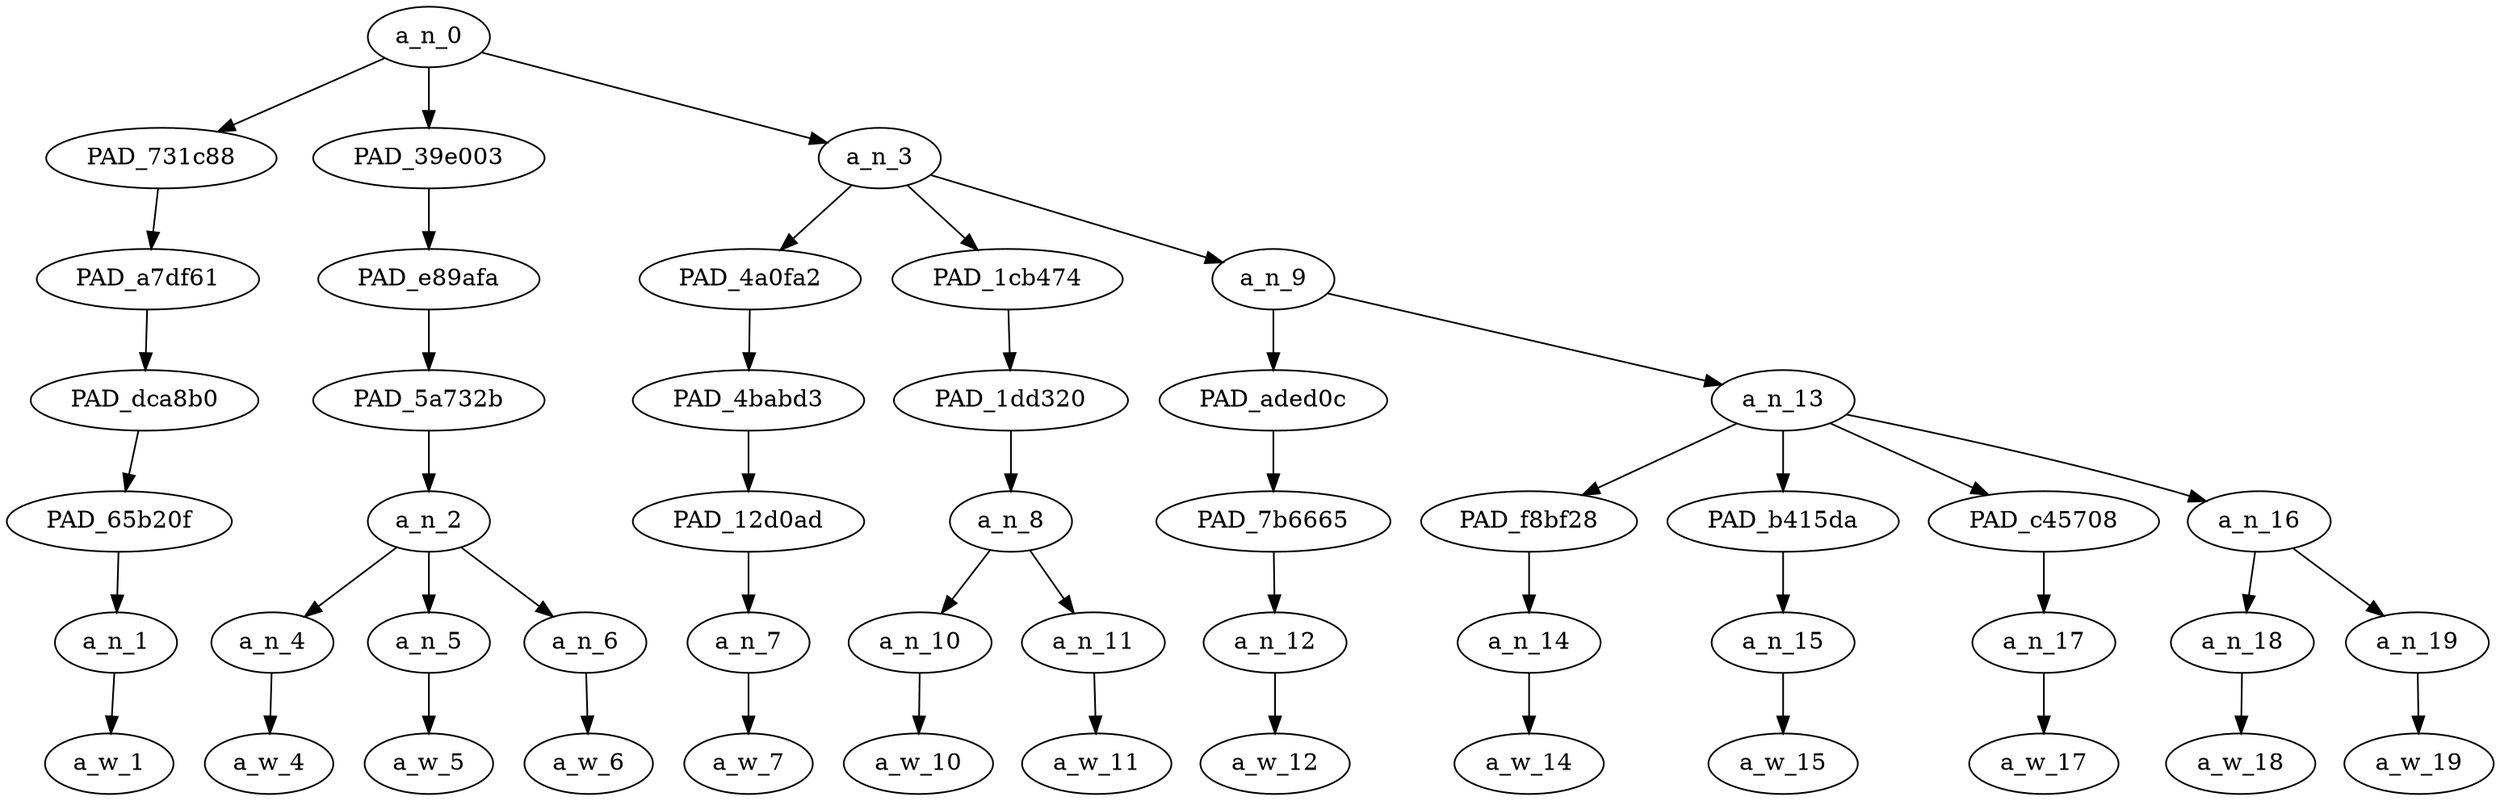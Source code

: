 strict digraph "" {
	a_n_0	[div_dir=1,
		index=0,
		level=6,
		pos="2.6597222222222223,6!",
		text_span="[0, 1, 2, 3, 4, 5, 6, 7, 8, 9, 10, 11, 12]",
		value=1.00000000];
	PAD_731c88	[div_dir=1,
		index=0,
		level=5,
		pos="0.0,5!",
		text_span="[0]",
		value=0.06531300];
	a_n_0 -> PAD_731c88;
	PAD_39e003	[div_dir=1,
		index=1,
		level=5,
		pos="2.0,5!",
		text_span="[1, 2, 3]",
		value=0.18319430];
	a_n_0 -> PAD_39e003;
	a_n_3	[div_dir=1,
		index=2,
		level=5,
		pos="5.979166666666667,5!",
		text_span="[4, 5, 6, 7, 8, 9, 10, 11, 12]",
		value=0.75021388];
	a_n_0 -> a_n_3;
	PAD_a7df61	[div_dir=1,
		index=0,
		level=4,
		pos="0.0,4!",
		text_span="[0]",
		value=0.06531300];
	PAD_731c88 -> PAD_a7df61;
	PAD_dca8b0	[div_dir=1,
		index=0,
		level=3,
		pos="0.0,3!",
		text_span="[0]",
		value=0.06531300];
	PAD_a7df61 -> PAD_dca8b0;
	PAD_65b20f	[div_dir=1,
		index=0,
		level=2,
		pos="0.0,2!",
		text_span="[0]",
		value=0.06531300];
	PAD_dca8b0 -> PAD_65b20f;
	a_n_1	[div_dir=1,
		index=0,
		level=1,
		pos="0.0,1!",
		text_span="[0]",
		value=0.06531300];
	PAD_65b20f -> a_n_1;
	a_w_1	[div_dir=0,
		index=0,
		level=0,
		pos="0,0!",
		text_span="[0]",
		value=ok];
	a_n_1 -> a_w_1;
	PAD_e89afa	[div_dir=1,
		index=1,
		level=4,
		pos="2.0,4!",
		text_span="[1, 2, 3]",
		value=0.18319430];
	PAD_39e003 -> PAD_e89afa;
	PAD_5a732b	[div_dir=1,
		index=1,
		level=3,
		pos="2.0,3!",
		text_span="[1, 2, 3]",
		value=0.18319430];
	PAD_e89afa -> PAD_5a732b;
	a_n_2	[div_dir=1,
		index=1,
		level=2,
		pos="2.0,2!",
		text_span="[1, 2, 3]",
		value=0.18319430];
	PAD_5a732b -> a_n_2;
	a_n_4	[div_dir=-1,
		index=1,
		level=1,
		pos="1.0,1!",
		text_span="[1]",
		value=0.03952874];
	a_n_2 -> a_n_4;
	a_n_5	[div_dir=1,
		index=2,
		level=1,
		pos="2.0,1!",
		text_span="[2]",
		value=0.07391241];
	a_n_2 -> a_n_5;
	a_n_6	[div_dir=-1,
		index=3,
		level=1,
		pos="3.0,1!",
		text_span="[3]",
		value=0.06970621];
	a_n_2 -> a_n_6;
	a_w_4	[div_dir=0,
		index=1,
		level=0,
		pos="1,0!",
		text_span="[1]",
		value=there];
	a_n_4 -> a_w_4;
	a_w_5	[div_dir=0,
		index=2,
		level=0,
		pos="2,0!",
		text_span="[2]",
		value=white];
	a_n_5 -> a_w_5;
	a_w_6	[div_dir=0,
		index=3,
		level=0,
		pos="3,0!",
		text_span="[3]",
		value=knight];
	a_n_6 -> a_w_6;
	PAD_4a0fa2	[div_dir=1,
		index=2,
		level=4,
		pos="4.0,4!",
		text_span="[4]",
		value=0.03308201];
	a_n_3 -> PAD_4a0fa2;
	PAD_1cb474	[div_dir=1,
		index=3,
		level=4,
		pos="5.5,4!",
		text_span="[5, 6]",
		value=0.07625754];
	a_n_3 -> PAD_1cb474;
	a_n_9	[div_dir=1,
		index=4,
		level=4,
		pos="8.4375,4!",
		text_span="[7, 8, 9, 10, 11, 12]",
		value=0.63959029];
	a_n_3 -> a_n_9;
	PAD_4babd3	[div_dir=1,
		index=2,
		level=3,
		pos="4.0,3!",
		text_span="[4]",
		value=0.03308201];
	PAD_4a0fa2 -> PAD_4babd3;
	PAD_12d0ad	[div_dir=1,
		index=2,
		level=2,
		pos="4.0,2!",
		text_span="[4]",
		value=0.03308201];
	PAD_4babd3 -> PAD_12d0ad;
	a_n_7	[div_dir=1,
		index=4,
		level=1,
		pos="4.0,1!",
		text_span="[4]",
		value=0.03308201];
	PAD_12d0ad -> a_n_7;
	a_w_7	[div_dir=0,
		index=4,
		level=0,
		pos="4,0!",
		text_span="[4]",
		value=are];
	a_n_7 -> a_w_7;
	PAD_1dd320	[div_dir=1,
		index=3,
		level=3,
		pos="5.5,3!",
		text_span="[5, 6]",
		value=0.07625754];
	PAD_1cb474 -> PAD_1dd320;
	a_n_8	[div_dir=1,
		index=3,
		level=2,
		pos="5.5,2!",
		text_span="[5, 6]",
		value=0.07625754];
	PAD_1dd320 -> a_n_8;
	a_n_10	[div_dir=1,
		index=5,
		level=1,
		pos="5.0,1!",
		text_span="[5]",
		value=0.03592538];
	a_n_8 -> a_n_10;
	a_n_11	[div_dir=-1,
		index=6,
		level=1,
		pos="6.0,1!",
		text_span="[6]",
		value=0.04029072];
	a_n_8 -> a_n_11;
	a_w_10	[div_dir=0,
		index=5,
		level=0,
		pos="5,0!",
		text_span="[5]",
		value=you];
	a_n_10 -> a_w_10;
	a_w_11	[div_dir=0,
		index=6,
		level=0,
		pos="6,0!",
		text_span="[6]",
		value=thirsty];
	a_n_11 -> a_w_11;
	PAD_aded0c	[div_dir=1,
		index=4,
		level=3,
		pos="7.0,3!",
		text_span="[7]",
		value=0.02994249];
	a_n_9 -> PAD_aded0c;
	a_n_13	[div_dir=1,
		index=5,
		level=3,
		pos="9.875,3!",
		text_span="[8, 9, 10, 11, 12]",
		value=0.60822203];
	a_n_9 -> a_n_13;
	PAD_7b6665	[div_dir=1,
		index=4,
		level=2,
		pos="7.0,2!",
		text_span="[7]",
		value=0.02994249];
	PAD_aded0c -> PAD_7b6665;
	a_n_12	[div_dir=1,
		index=7,
		level=1,
		pos="7.0,1!",
		text_span="[7]",
		value=0.02994249];
	PAD_7b6665 -> a_n_12;
	a_w_12	[div_dir=0,
		index=7,
		level=0,
		pos="7,0!",
		text_span="[7]",
		value=for];
	a_n_12 -> a_w_12;
	PAD_f8bf28	[div_dir=-1,
		index=5,
		level=2,
		pos="8.0,2!",
		text_span="[8]",
		value=0.04975848];
	a_n_13 -> PAD_f8bf28;
	PAD_b415da	[div_dir=1,
		index=6,
		level=2,
		pos="9.0,2!",
		text_span="[9]",
		value=0.21039919];
	a_n_13 -> PAD_b415da;
	PAD_c45708	[div_dir=1,
		index=8,
		level=2,
		pos="12.0,2!",
		text_span="[12]",
		value=0.18243010];
	a_n_13 -> PAD_c45708;
	a_n_16	[div_dir=1,
		index=7,
		level=2,
		pos="10.5,2!",
		text_span="[10, 11]",
		value=0.16413526];
	a_n_13 -> a_n_16;
	a_n_14	[div_dir=-1,
		index=8,
		level=1,
		pos="8.0,1!",
		text_span="[8]",
		value=0.04975848];
	PAD_f8bf28 -> a_n_14;
	a_w_14	[div_dir=0,
		index=8,
		level=0,
		pos="8,0!",
		text_span="[8]",
		value=her];
	a_n_14 -> a_w_14;
	a_n_15	[div_dir=1,
		index=9,
		level=1,
		pos="9.0,1!",
		text_span="[9]",
		value=0.21039919];
	PAD_b415da -> a_n_15;
	a_w_15	[div_dir=0,
		index=9,
		level=0,
		pos="9,0!",
		text_span="[9]",
		value=nigger];
	a_n_15 -> a_w_15;
	a_n_17	[div_dir=1,
		index=12,
		level=1,
		pos="12.0,1!",
		text_span="[12]",
		value=0.18243010];
	PAD_c45708 -> a_n_17;
	a_w_17	[div_dir=0,
		index=12,
		level=0,
		pos="12,0!",
		text_span="[12]",
		value=cunt];
	a_n_17 -> a_w_17;
	a_n_18	[div_dir=1,
		index=10,
		level=1,
		pos="10.0,1!",
		text_span="[10]",
		value=0.09035247];
	a_n_16 -> a_n_18;
	a_n_19	[div_dir=-1,
		index=11,
		level=1,
		pos="11.0,1!",
		text_span="[11]",
		value=0.07342833];
	a_n_16 -> a_n_19;
	a_w_18	[div_dir=0,
		index=10,
		level=0,
		pos="10,0!",
		text_span="[10]",
		value=cum];
	a_n_18 -> a_w_18;
	a_w_19	[div_dir=0,
		index=11,
		level=0,
		pos="11,0!",
		text_span="[11]",
		value=drenched];
	a_n_19 -> a_w_19;
}
